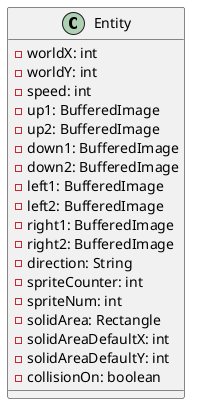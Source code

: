 @startuml entity
class Entity {
    -worldX: int
    -worldY: int
    -speed: int
    -up1: BufferedImage
    -up2: BufferedImage
    -down1: BufferedImage
    -down2: BufferedImage
    -left1: BufferedImage
    -left2: BufferedImage
    -right1: BufferedImage
    -right2: BufferedImage
    -direction: String
    -spriteCounter: int
    -spriteNum: int
    -solidArea: Rectangle
    -solidAreaDefaultX: int
    -solidAreaDefaultY: int
    -collisionOn: boolean
}
@enduml
